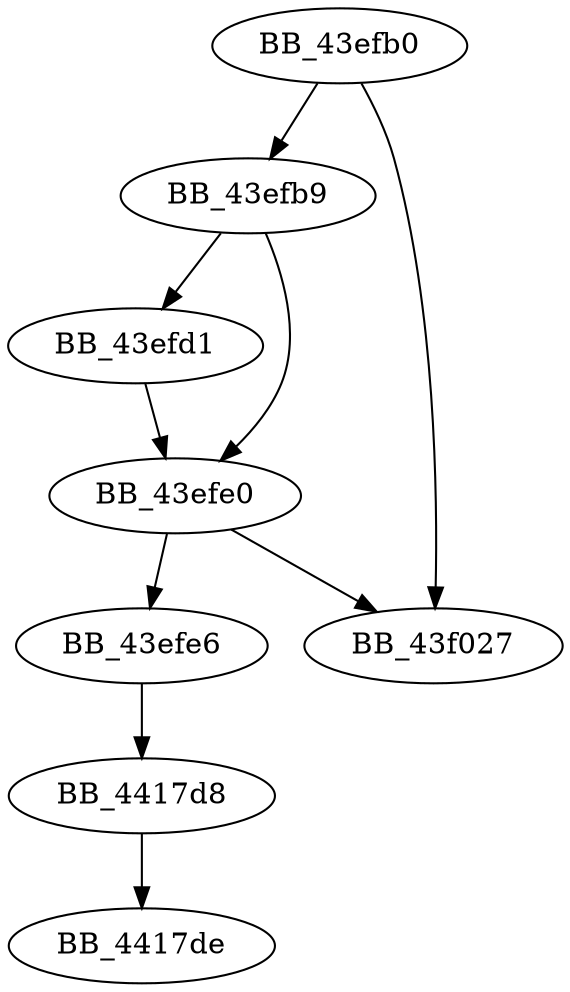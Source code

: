DiGraph _exp{
BB_43efb0->BB_43efb9
BB_43efb0->BB_43f027
BB_43efb9->BB_43efd1
BB_43efb9->BB_43efe0
BB_43efd1->BB_43efe0
BB_43efe0->BB_43efe6
BB_43efe0->BB_43f027
BB_43efe6->BB_4417d8
BB_4417d8->BB_4417de
}
